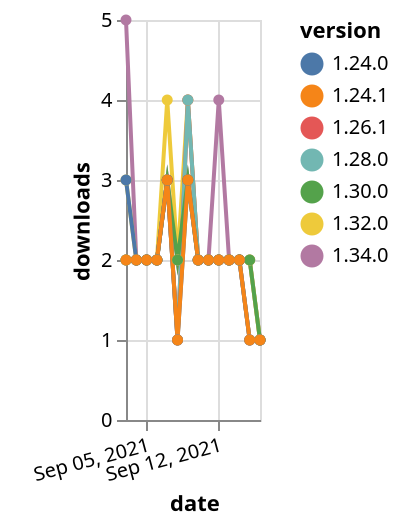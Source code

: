 {"$schema": "https://vega.github.io/schema/vega-lite/v5.json", "description": "A simple bar chart with embedded data.", "data": {"values": [{"date": "2021-09-03", "total": 243, "delta": 5, "version": "1.34.0"}, {"date": "2021-09-04", "total": 245, "delta": 2, "version": "1.34.0"}, {"date": "2021-09-05", "total": 247, "delta": 2, "version": "1.34.0"}, {"date": "2021-09-06", "total": 249, "delta": 2, "version": "1.34.0"}, {"date": "2021-09-07", "total": 252, "delta": 3, "version": "1.34.0"}, {"date": "2021-09-08", "total": 254, "delta": 2, "version": "1.34.0"}, {"date": "2021-09-09", "total": 257, "delta": 3, "version": "1.34.0"}, {"date": "2021-09-10", "total": 259, "delta": 2, "version": "1.34.0"}, {"date": "2021-09-11", "total": 261, "delta": 2, "version": "1.34.0"}, {"date": "2021-09-12", "total": 265, "delta": 4, "version": "1.34.0"}, {"date": "2021-09-13", "total": 267, "delta": 2, "version": "1.34.0"}, {"date": "2021-09-14", "total": 269, "delta": 2, "version": "1.34.0"}, {"date": "2021-09-15", "total": 271, "delta": 2, "version": "1.34.0"}, {"date": "2021-09-16", "total": 272, "delta": 1, "version": "1.34.0"}, {"date": "2021-09-03", "total": 737, "delta": 3, "version": "1.32.0"}, {"date": "2021-09-04", "total": 739, "delta": 2, "version": "1.32.0"}, {"date": "2021-09-05", "total": 741, "delta": 2, "version": "1.32.0"}, {"date": "2021-09-06", "total": 743, "delta": 2, "version": "1.32.0"}, {"date": "2021-09-07", "total": 747, "delta": 4, "version": "1.32.0"}, {"date": "2021-09-08", "total": 749, "delta": 2, "version": "1.32.0"}, {"date": "2021-09-09", "total": 753, "delta": 4, "version": "1.32.0"}, {"date": "2021-09-10", "total": 755, "delta": 2, "version": "1.32.0"}, {"date": "2021-09-11", "total": 757, "delta": 2, "version": "1.32.0"}, {"date": "2021-09-12", "total": 759, "delta": 2, "version": "1.32.0"}, {"date": "2021-09-13", "total": 761, "delta": 2, "version": "1.32.0"}, {"date": "2021-09-14", "total": 763, "delta": 2, "version": "1.32.0"}, {"date": "2021-09-15", "total": 765, "delta": 2, "version": "1.32.0"}, {"date": "2021-09-16", "total": 766, "delta": 1, "version": "1.32.0"}, {"date": "2021-09-03", "total": 1749, "delta": 2, "version": "1.26.1"}, {"date": "2021-09-04", "total": 1751, "delta": 2, "version": "1.26.1"}, {"date": "2021-09-05", "total": 1753, "delta": 2, "version": "1.26.1"}, {"date": "2021-09-06", "total": 1755, "delta": 2, "version": "1.26.1"}, {"date": "2021-09-07", "total": 1758, "delta": 3, "version": "1.26.1"}, {"date": "2021-09-08", "total": 1759, "delta": 1, "version": "1.26.1"}, {"date": "2021-09-09", "total": 1763, "delta": 4, "version": "1.26.1"}, {"date": "2021-09-10", "total": 1765, "delta": 2, "version": "1.26.1"}, {"date": "2021-09-11", "total": 1767, "delta": 2, "version": "1.26.1"}, {"date": "2021-09-12", "total": 1769, "delta": 2, "version": "1.26.1"}, {"date": "2021-09-13", "total": 1771, "delta": 2, "version": "1.26.1"}, {"date": "2021-09-14", "total": 1773, "delta": 2, "version": "1.26.1"}, {"date": "2021-09-15", "total": 1774, "delta": 1, "version": "1.26.1"}, {"date": "2021-09-16", "total": 1775, "delta": 1, "version": "1.26.1"}, {"date": "2021-09-03", "total": 1699, "delta": 2, "version": "1.28.0"}, {"date": "2021-09-04", "total": 1701, "delta": 2, "version": "1.28.0"}, {"date": "2021-09-05", "total": 1703, "delta": 2, "version": "1.28.0"}, {"date": "2021-09-06", "total": 1705, "delta": 2, "version": "1.28.0"}, {"date": "2021-09-07", "total": 1708, "delta": 3, "version": "1.28.0"}, {"date": "2021-09-08", "total": 1709, "delta": 1, "version": "1.28.0"}, {"date": "2021-09-09", "total": 1713, "delta": 4, "version": "1.28.0"}, {"date": "2021-09-10", "total": 1715, "delta": 2, "version": "1.28.0"}, {"date": "2021-09-11", "total": 1717, "delta": 2, "version": "1.28.0"}, {"date": "2021-09-12", "total": 1719, "delta": 2, "version": "1.28.0"}, {"date": "2021-09-13", "total": 1721, "delta": 2, "version": "1.28.0"}, {"date": "2021-09-14", "total": 1723, "delta": 2, "version": "1.28.0"}, {"date": "2021-09-15", "total": 1724, "delta": 1, "version": "1.28.0"}, {"date": "2021-09-16", "total": 1725, "delta": 1, "version": "1.28.0"}, {"date": "2021-09-03", "total": 1067, "delta": 2, "version": "1.30.0"}, {"date": "2021-09-04", "total": 1069, "delta": 2, "version": "1.30.0"}, {"date": "2021-09-05", "total": 1071, "delta": 2, "version": "1.30.0"}, {"date": "2021-09-06", "total": 1073, "delta": 2, "version": "1.30.0"}, {"date": "2021-09-07", "total": 1076, "delta": 3, "version": "1.30.0"}, {"date": "2021-09-08", "total": 1078, "delta": 2, "version": "1.30.0"}, {"date": "2021-09-09", "total": 1081, "delta": 3, "version": "1.30.0"}, {"date": "2021-09-10", "total": 1083, "delta": 2, "version": "1.30.0"}, {"date": "2021-09-11", "total": 1085, "delta": 2, "version": "1.30.0"}, {"date": "2021-09-12", "total": 1087, "delta": 2, "version": "1.30.0"}, {"date": "2021-09-13", "total": 1089, "delta": 2, "version": "1.30.0"}, {"date": "2021-09-14", "total": 1091, "delta": 2, "version": "1.30.0"}, {"date": "2021-09-15", "total": 1093, "delta": 2, "version": "1.30.0"}, {"date": "2021-09-16", "total": 1094, "delta": 1, "version": "1.30.0"}, {"date": "2021-09-03", "total": 2143, "delta": 3, "version": "1.24.0"}, {"date": "2021-09-04", "total": 2145, "delta": 2, "version": "1.24.0"}, {"date": "2021-09-05", "total": 2147, "delta": 2, "version": "1.24.0"}, {"date": "2021-09-06", "total": 2149, "delta": 2, "version": "1.24.0"}, {"date": "2021-09-07", "total": 2152, "delta": 3, "version": "1.24.0"}, {"date": "2021-09-08", "total": 2153, "delta": 1, "version": "1.24.0"}, {"date": "2021-09-09", "total": 2156, "delta": 3, "version": "1.24.0"}, {"date": "2021-09-10", "total": 2158, "delta": 2, "version": "1.24.0"}, {"date": "2021-09-11", "total": 2160, "delta": 2, "version": "1.24.0"}, {"date": "2021-09-12", "total": 2162, "delta": 2, "version": "1.24.0"}, {"date": "2021-09-13", "total": 2164, "delta": 2, "version": "1.24.0"}, {"date": "2021-09-14", "total": 2166, "delta": 2, "version": "1.24.0"}, {"date": "2021-09-15", "total": 2167, "delta": 1, "version": "1.24.0"}, {"date": "2021-09-16", "total": 2168, "delta": 1, "version": "1.24.0"}, {"date": "2021-09-03", "total": 1974, "delta": 2, "version": "1.24.1"}, {"date": "2021-09-04", "total": 1976, "delta": 2, "version": "1.24.1"}, {"date": "2021-09-05", "total": 1978, "delta": 2, "version": "1.24.1"}, {"date": "2021-09-06", "total": 1980, "delta": 2, "version": "1.24.1"}, {"date": "2021-09-07", "total": 1983, "delta": 3, "version": "1.24.1"}, {"date": "2021-09-08", "total": 1984, "delta": 1, "version": "1.24.1"}, {"date": "2021-09-09", "total": 1987, "delta": 3, "version": "1.24.1"}, {"date": "2021-09-10", "total": 1989, "delta": 2, "version": "1.24.1"}, {"date": "2021-09-11", "total": 1991, "delta": 2, "version": "1.24.1"}, {"date": "2021-09-12", "total": 1993, "delta": 2, "version": "1.24.1"}, {"date": "2021-09-13", "total": 1995, "delta": 2, "version": "1.24.1"}, {"date": "2021-09-14", "total": 1997, "delta": 2, "version": "1.24.1"}, {"date": "2021-09-15", "total": 1998, "delta": 1, "version": "1.24.1"}, {"date": "2021-09-16", "total": 1999, "delta": 1, "version": "1.24.1"}]}, "width": "container", "mark": {"type": "line", "point": {"filled": true}}, "encoding": {"x": {"field": "date", "type": "temporal", "timeUnit": "yearmonthdate", "title": "date", "axis": {"labelAngle": -15}}, "y": {"field": "delta", "type": "quantitative", "title": "downloads"}, "color": {"field": "version", "type": "nominal"}, "tooltip": {"field": "delta"}}}